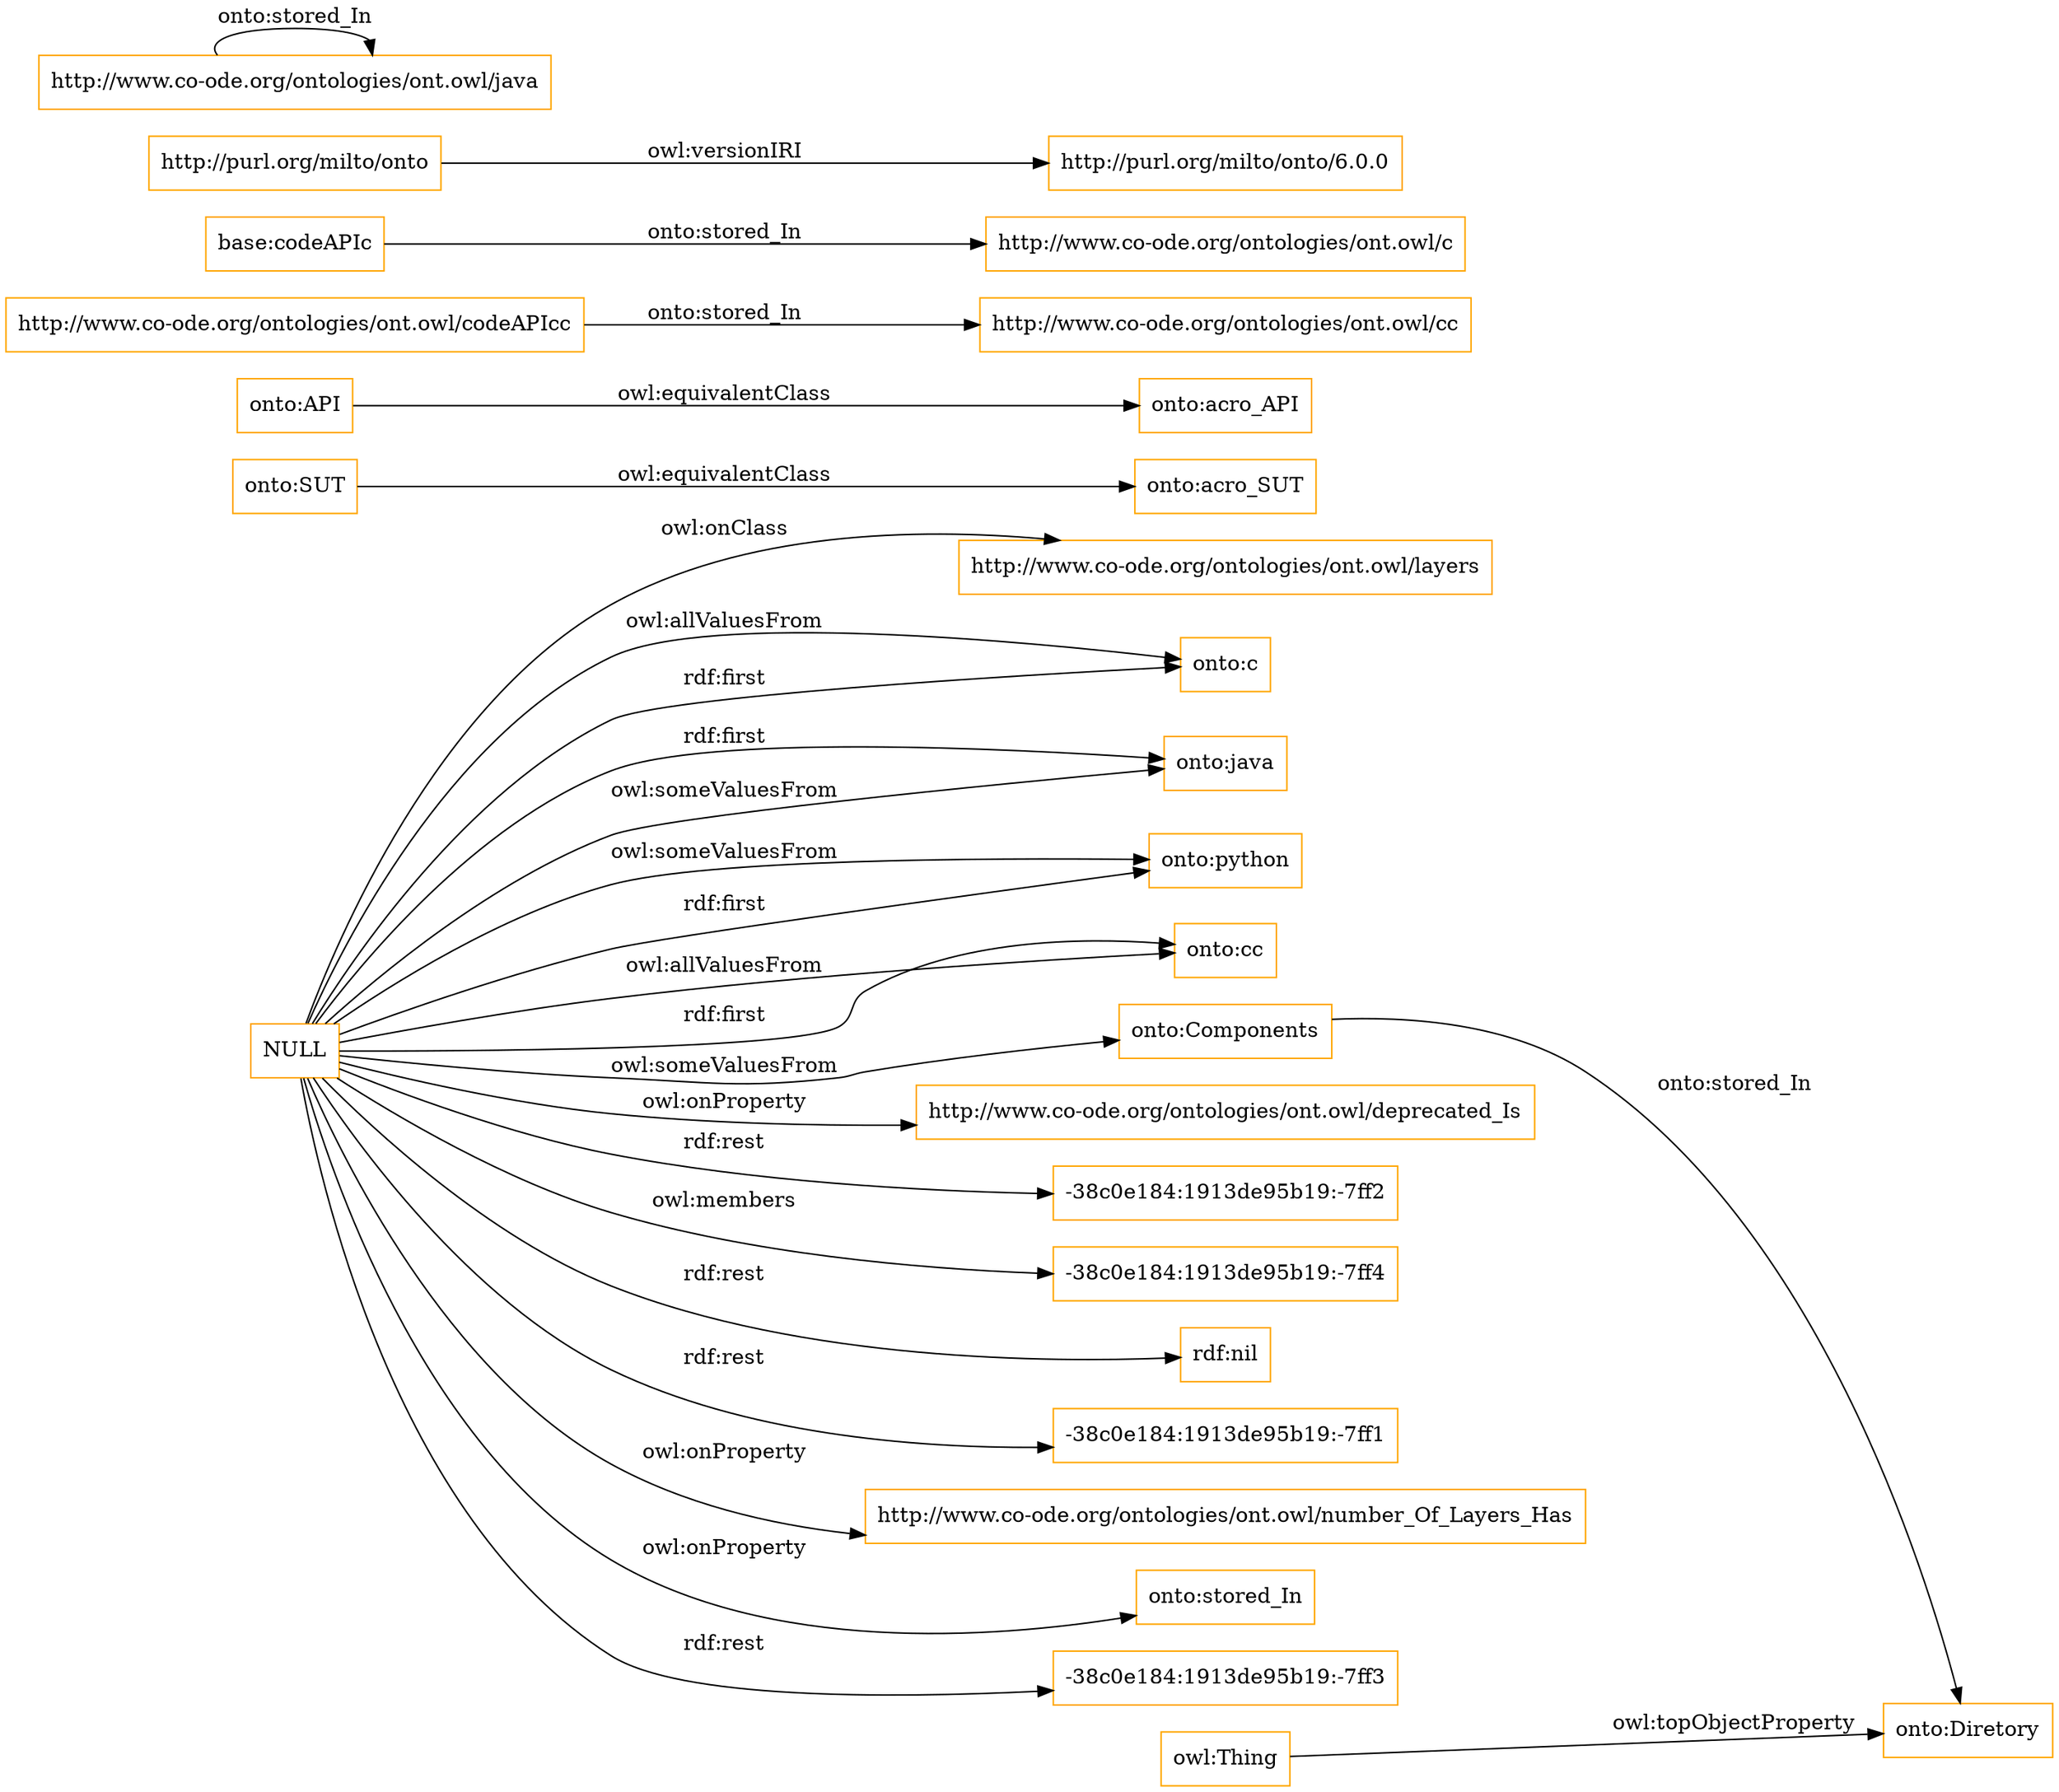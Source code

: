digraph ar2dtool_diagram { 
rankdir=LR;
size="1501"
node [shape = rectangle, color="orange"]; "http://www.co-ode.org/ontologies/ont.owl/layers" "onto:c" "onto:Diretory" "onto:java" "onto:python" "onto:SUT" "onto:acro_SUT" "onto:acro_API" "onto:API" "onto:cc" "onto:Components" ; /*classes style*/
	"http://www.co-ode.org/ontologies/ont.owl/codeAPIcc" -> "http://www.co-ode.org/ontologies/ont.owl/cc" [ label = "onto:stored_In" ];
	"base:codeAPIc" -> "http://www.co-ode.org/ontologies/ont.owl/c" [ label = "onto:stored_In" ];
	"http://purl.org/milto/onto" -> "http://purl.org/milto/onto/6.0.0" [ label = "owl:versionIRI" ];
	"onto:SUT" -> "onto:acro_SUT" [ label = "owl:equivalentClass" ];
	"onto:API" -> "onto:acro_API" [ label = "owl:equivalentClass" ];
	"http://www.co-ode.org/ontologies/ont.owl/java" -> "http://www.co-ode.org/ontologies/ont.owl/java" [ label = "onto:stored_In" ];
	"NULL" -> "http://www.co-ode.org/ontologies/ont.owl/deprecated_Is" [ label = "owl:onProperty" ];
	"NULL" -> "onto:c" [ label = "owl:allValuesFrom" ];
	"NULL" -> "onto:java" [ label = "rdf:first" ];
	"NULL" -> "-38c0e184:1913de95b19:-7ff2" [ label = "rdf:rest" ];
	"NULL" -> "-38c0e184:1913de95b19:-7ff4" [ label = "owl:members" ];
	"NULL" -> "http://www.co-ode.org/ontologies/ont.owl/layers" [ label = "owl:onClass" ];
	"NULL" -> "onto:java" [ label = "owl:someValuesFrom" ];
	"NULL" -> "onto:python" [ label = "owl:someValuesFrom" ];
	"NULL" -> "onto:python" [ label = "rdf:first" ];
	"NULL" -> "onto:cc" [ label = "owl:allValuesFrom" ];
	"NULL" -> "rdf:nil" [ label = "rdf:rest" ];
	"NULL" -> "-38c0e184:1913de95b19:-7ff1" [ label = "rdf:rest" ];
	"NULL" -> "onto:c" [ label = "rdf:first" ];
	"NULL" -> "onto:Components" [ label = "owl:someValuesFrom" ];
	"NULL" -> "http://www.co-ode.org/ontologies/ont.owl/number_Of_Layers_Has" [ label = "owl:onProperty" ];
	"NULL" -> "onto:stored_In" [ label = "owl:onProperty" ];
	"NULL" -> "onto:cc" [ label = "rdf:first" ];
	"NULL" -> "-38c0e184:1913de95b19:-7ff3" [ label = "rdf:rest" ];
	"onto:Components" -> "onto:Diretory" [ label = "onto:stored_In" ];
	"owl:Thing" -> "onto:Diretory" [ label = "owl:topObjectProperty" ];

}
